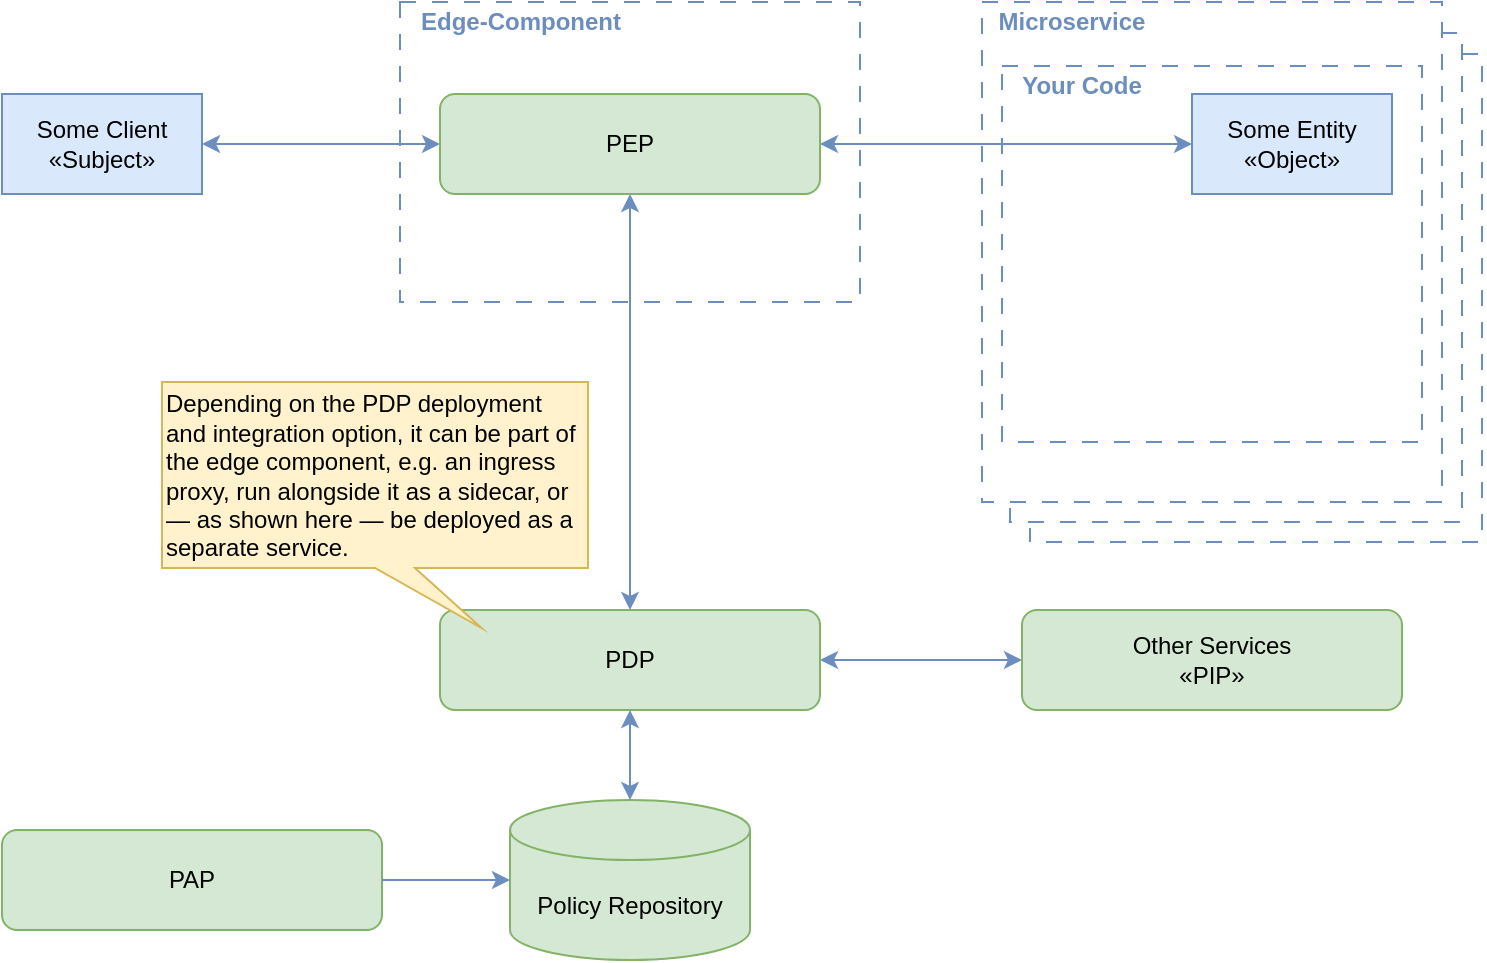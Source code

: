 <mxfile version="28.0.7">
  <diagram name="Page-1" id="vSZzm0c0lSDc5pFVxaaF">
    <mxGraphModel dx="1371" dy="887" grid="1" gridSize="10" guides="1" tooltips="1" connect="1" arrows="1" fold="1" page="1" pageScale="1" pageWidth="850" pageHeight="1100" math="0" shadow="0">
      <root>
        <mxCell id="0" />
        <mxCell id="1" parent="0" />
        <mxCell id="P9exJsjkpcG24izdwx1V-1" value="" style="rounded=0;whiteSpace=wrap;html=1;fillColor=none;strokeColor=#6c8ebf;dashed=1;dashPattern=8 8;" parent="1" vertex="1">
          <mxGeometry x="530" y="30" width="230" height="250" as="geometry" />
        </mxCell>
        <mxCell id="P9exJsjkpcG24izdwx1V-12" value="" style="rounded=0;whiteSpace=wrap;html=1;fillColor=none;strokeColor=#6c8ebf;dashed=1;dashPattern=8 8;" parent="1" vertex="1">
          <mxGeometry x="540" y="62" width="210" height="188" as="geometry" />
        </mxCell>
        <mxCell id="aPNDeGo1sduExx9jBJkK-10" style="edgeStyle=orthogonalEdgeStyle;rounded=0;orthogonalLoop=1;jettySize=auto;html=1;entryX=0.5;entryY=0;entryDx=0;entryDy=0;startArrow=classic;startFill=1;fillColor=#dae8fc;strokeColor=#6c8ebf;" parent="1" source="aPNDeGo1sduExx9jBJkK-1" target="aPNDeGo1sduExx9jBJkK-5" edge="1">
          <mxGeometry relative="1" as="geometry" />
        </mxCell>
        <mxCell id="aPNDeGo1sduExx9jBJkK-16" style="edgeStyle=orthogonalEdgeStyle;rounded=0;orthogonalLoop=1;jettySize=auto;html=1;entryX=0;entryY=0.5;entryDx=0;entryDy=0;startArrow=classic;startFill=1;fillColor=#dae8fc;strokeColor=#6c8ebf;" parent="1" source="aPNDeGo1sduExx9jBJkK-1" target="aPNDeGo1sduExx9jBJkK-4" edge="1">
          <mxGeometry relative="1" as="geometry" />
        </mxCell>
        <mxCell id="aPNDeGo1sduExx9jBJkK-1" value="PEP" style="rounded=1;whiteSpace=wrap;html=1;fillColor=#d5e8d4;strokeColor=#82b366;" parent="1" vertex="1">
          <mxGeometry x="259" y="76" width="190" height="50" as="geometry" />
        </mxCell>
        <mxCell id="aPNDeGo1sduExx9jBJkK-15" style="edgeStyle=orthogonalEdgeStyle;rounded=0;orthogonalLoop=1;jettySize=auto;html=1;entryX=0;entryY=0.5;entryDx=0;entryDy=0;startArrow=classic;startFill=1;fillColor=#dae8fc;strokeColor=#6c8ebf;" parent="1" source="aPNDeGo1sduExx9jBJkK-2" target="aPNDeGo1sduExx9jBJkK-1" edge="1">
          <mxGeometry relative="1" as="geometry" />
        </mxCell>
        <mxCell id="aPNDeGo1sduExx9jBJkK-2" value="Some Client&lt;br&gt;«Subject»" style="rounded=0;whiteSpace=wrap;html=1;fillColor=#dae8fc;strokeColor=#6c8ebf;" parent="1" vertex="1">
          <mxGeometry x="40" y="76" width="100" height="50" as="geometry" />
        </mxCell>
        <mxCell id="aPNDeGo1sduExx9jBJkK-4" value="Some Entity&lt;br&gt;«Object»" style="rounded=0;whiteSpace=wrap;html=1;fillColor=#dae8fc;strokeColor=#6c8ebf;" parent="1" vertex="1">
          <mxGeometry x="635" y="76" width="100" height="50" as="geometry" />
        </mxCell>
        <mxCell id="P9exJsjkpcG24izdwx1V-24" style="edgeStyle=orthogonalEdgeStyle;rounded=0;orthogonalLoop=1;jettySize=auto;html=1;entryX=0;entryY=0.5;entryDx=0;entryDy=0;startArrow=classic;startFill=1;fillColor=#dae8fc;strokeColor=#6c8ebf;endArrow=classic;endFill=1;" parent="1" source="aPNDeGo1sduExx9jBJkK-5" target="P9exJsjkpcG24izdwx1V-5" edge="1">
          <mxGeometry relative="1" as="geometry" />
        </mxCell>
        <mxCell id="aPNDeGo1sduExx9jBJkK-5" value="PDP" style="rounded=1;whiteSpace=wrap;html=1;fillColor=#d5e8d4;strokeColor=#82b366;" parent="1" vertex="1">
          <mxGeometry x="259" y="334" width="190" height="50" as="geometry" />
        </mxCell>
        <mxCell id="aPNDeGo1sduExx9jBJkK-7" value="PAP" style="rounded=1;whiteSpace=wrap;html=1;fillColor=#d5e8d4;strokeColor=#82b366;" parent="1" vertex="1">
          <mxGeometry x="40" y="444" width="190" height="50" as="geometry" />
        </mxCell>
        <mxCell id="aPNDeGo1sduExx9jBJkK-8" value="Policy Repository" style="shape=cylinder3;whiteSpace=wrap;html=1;boundedLbl=1;backgroundOutline=1;size=15;fillColor=#d5e8d4;strokeColor=#82b366;" parent="1" vertex="1">
          <mxGeometry x="294" y="429" width="120" height="80" as="geometry" />
        </mxCell>
        <mxCell id="aPNDeGo1sduExx9jBJkK-14" style="edgeStyle=orthogonalEdgeStyle;rounded=0;orthogonalLoop=1;jettySize=auto;html=1;entryX=0;entryY=0.5;entryDx=0;entryDy=0;entryPerimeter=0;fillColor=#dae8fc;strokeColor=#6c8ebf;" parent="1" source="aPNDeGo1sduExx9jBJkK-7" target="aPNDeGo1sduExx9jBJkK-8" edge="1">
          <mxGeometry relative="1" as="geometry" />
        </mxCell>
        <mxCell id="P9exJsjkpcG24izdwx1V-3" value="Microservice" style="text;html=1;align=center;verticalAlign=middle;whiteSpace=wrap;rounded=0;fillColor=none;fontColor=#6C8EBF;fontStyle=1" parent="1" vertex="1">
          <mxGeometry x="530" y="30" width="90" height="19" as="geometry" />
        </mxCell>
        <mxCell id="P9exJsjkpcG24izdwx1V-5" value="&lt;div&gt;Other Services&lt;/div&gt;«PIP»" style="rounded=1;whiteSpace=wrap;html=1;fillColor=#d5e8d4;strokeColor=#82b366;" parent="1" vertex="1">
          <mxGeometry x="550" y="334" width="190" height="50" as="geometry" />
        </mxCell>
        <mxCell id="P9exJsjkpcG24izdwx1V-13" value="Your Code" style="text;html=1;align=center;verticalAlign=middle;whiteSpace=wrap;rounded=0;fillColor=none;fontColor=#6C8EBF;fontStyle=1" parent="1" vertex="1">
          <mxGeometry x="540" y="62" width="80" height="19" as="geometry" />
        </mxCell>
        <mxCell id="P9exJsjkpcG24izdwx1V-25" style="edgeStyle=orthogonalEdgeStyle;rounded=0;orthogonalLoop=1;jettySize=auto;html=1;entryX=0.5;entryY=0;entryDx=0;entryDy=0;entryPerimeter=0;startArrow=classic;startFill=1;fillColor=#dae8fc;strokeColor=#6c8ebf;" parent="1" source="aPNDeGo1sduExx9jBJkK-5" target="aPNDeGo1sduExx9jBJkK-8" edge="1">
          <mxGeometry relative="1" as="geometry" />
        </mxCell>
        <mxCell id="P9exJsjkpcG24izdwx1V-29" value="" style="rounded=0;whiteSpace=wrap;html=1;fillColor=none;strokeColor=#6c8ebf;dashed=1;dashPattern=8 8;" parent="1" vertex="1">
          <mxGeometry x="239" y="30" width="230" height="150" as="geometry" />
        </mxCell>
        <mxCell id="P9exJsjkpcG24izdwx1V-30" value="Edge-Component" style="text;html=1;align=center;verticalAlign=middle;whiteSpace=wrap;rounded=0;fillColor=none;fontColor=#6C8EBF;fontStyle=1" parent="1" vertex="1">
          <mxGeometry x="239" y="30" width="121" height="19" as="geometry" />
        </mxCell>
        <mxCell id="P9exJsjkpcG24izdwx1V-32" style="edgeStyle=orthogonalEdgeStyle;rounded=0;orthogonalLoop=1;jettySize=auto;html=1;entryX=0.061;entryY=1.012;entryDx=0;entryDy=0;entryPerimeter=0;exitX=0.998;exitY=0.062;exitDx=0;exitDy=0;exitPerimeter=0;endArrow=none;startFill=0;fillColor=#dae8fc;strokeColor=#6c8ebf;dashed=1;dashPattern=8 8;" parent="1" source="P9exJsjkpcG24izdwx1V-1" target="P9exJsjkpcG24izdwx1V-1" edge="1">
          <mxGeometry relative="1" as="geometry">
            <Array as="points">
              <mxPoint x="770" y="46" />
              <mxPoint x="770" y="290" />
              <mxPoint x="544" y="290" />
            </Array>
          </mxGeometry>
        </mxCell>
        <mxCell id="P9exJsjkpcG24izdwx1V-33" style="edgeStyle=orthogonalEdgeStyle;rounded=0;orthogonalLoop=1;jettySize=auto;html=1;entryX=0.061;entryY=1.012;entryDx=0;entryDy=0;entryPerimeter=0;exitX=0.998;exitY=0.062;exitDx=0;exitDy=0;exitPerimeter=0;endArrow=none;startFill=0;fillColor=#dae8fc;strokeColor=#6c8ebf;dashed=1;dashPattern=8 8;" parent="1" edge="1">
          <mxGeometry relative="1" as="geometry">
            <mxPoint x="770" y="56" as="sourcePoint" />
            <mxPoint x="554" y="293" as="targetPoint" />
            <Array as="points">
              <mxPoint x="780" y="56" />
              <mxPoint x="780" y="300" />
              <mxPoint x="554" y="300" />
            </Array>
          </mxGeometry>
        </mxCell>
        <mxCell id="9KkRuYMceV6Y0vYeEBro-1" value="Depending on the PDP deployment and integration option, it can be part of the edge component, e.g. an ingress proxy, run alongside it as a sidecar, or — as shown here — be deployed as a separate service." style="shape=callout;whiteSpace=wrap;html=1;perimeter=calloutPerimeter;position2=0.75;fillColor=#fff2cc;strokeColor=#d6b656;align=left;" vertex="1" parent="1">
          <mxGeometry x="120" y="220" width="213" height="123" as="geometry" />
        </mxCell>
      </root>
    </mxGraphModel>
  </diagram>
</mxfile>
